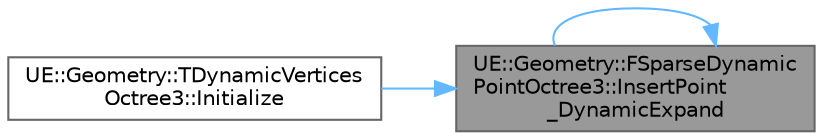 digraph "UE::Geometry::FSparseDynamicPointOctree3::InsertPoint_DynamicExpand"
{
 // INTERACTIVE_SVG=YES
 // LATEX_PDF_SIZE
  bgcolor="transparent";
  edge [fontname=Helvetica,fontsize=10,labelfontname=Helvetica,labelfontsize=10];
  node [fontname=Helvetica,fontsize=10,shape=box,height=0.2,width=0.4];
  rankdir="RL";
  Node1 [id="Node000001",label="UE::Geometry::FSparseDynamic\lPointOctree3::InsertPoint\l_DynamicExpand",height=0.2,width=0.4,color="gray40", fillcolor="grey60", style="filled", fontcolor="black",tooltip="Insert PointID into the Octree."];
  Node1 -> Node2 [id="edge1_Node000001_Node000002",dir="back",color="steelblue1",style="solid",tooltip=" "];
  Node2 [id="Node000002",label="UE::Geometry::TDynamicVertices\lOctree3::Initialize",height=0.2,width=0.4,color="grey40", fillcolor="white", style="filled",URL="$d9/dd2/classUE_1_1Geometry_1_1TDynamicVerticesOctree3.html#a21d2d22bbca2d7b6a18ce71a3e8ff55c",tooltip="Add all vertices of MeshIn to the octree."];
  Node1 -> Node1 [id="edge2_Node000001_Node000001",dir="back",color="steelblue1",style="solid",tooltip=" "];
}
